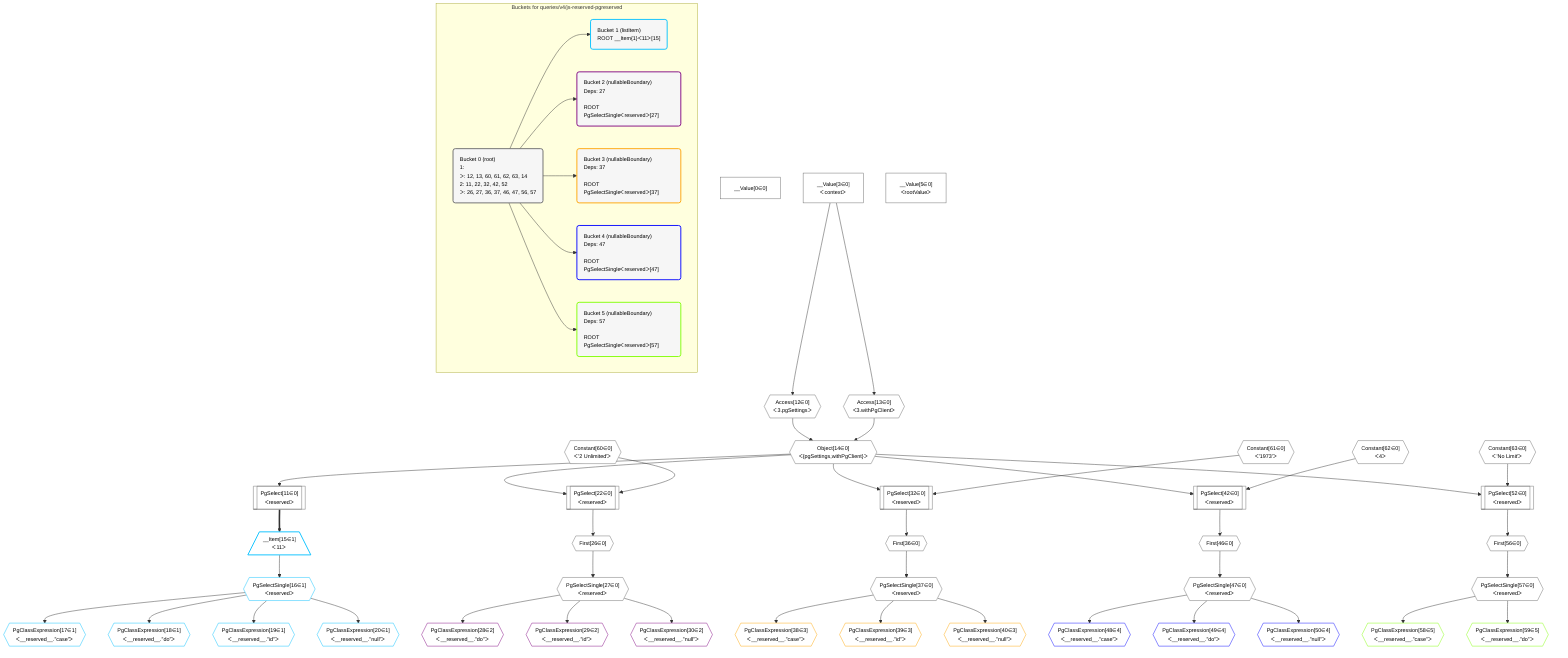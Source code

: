 %%{init: {'themeVariables': { 'fontSize': '12px'}}}%%
graph TD
    classDef path fill:#eee,stroke:#000,color:#000
    classDef plan fill:#fff,stroke-width:1px,color:#000
    classDef itemplan fill:#fff,stroke-width:2px,color:#000
    classDef unbatchedplan fill:#dff,stroke-width:1px,color:#000
    classDef sideeffectplan fill:#fcc,stroke-width:2px,color:#000
    classDef bucket fill:#f6f6f6,color:#000,stroke-width:2px,text-align:left


    %% define steps
    __Value0["__Value[0∈0]"]:::plan
    __Value3["__Value[3∈0]<br />ᐸcontextᐳ"]:::plan
    __Value5["__Value[5∈0]<br />ᐸrootValueᐳ"]:::plan
    Access12{{"Access[12∈0]<br />ᐸ3.pgSettingsᐳ"}}:::plan
    Access13{{"Access[13∈0]<br />ᐸ3.withPgClientᐳ"}}:::plan
    Object14{{"Object[14∈0]<br />ᐸ{pgSettings,withPgClient}ᐳ"}}:::plan
    PgSelect11[["PgSelect[11∈0]<br />ᐸreservedᐳ"]]:::plan
    __Item15[/"__Item[15∈1]<br />ᐸ11ᐳ"\]:::itemplan
    PgSelectSingle16{{"PgSelectSingle[16∈1]<br />ᐸreservedᐳ"}}:::plan
    PgClassExpression17{{"PgClassExpression[17∈1]<br />ᐸ__reserved__.”case”ᐳ"}}:::plan
    PgClassExpression18{{"PgClassExpression[18∈1]<br />ᐸ__reserved__.”do”ᐳ"}}:::plan
    PgClassExpression19{{"PgClassExpression[19∈1]<br />ᐸ__reserved__.”id”ᐳ"}}:::plan
    PgClassExpression20{{"PgClassExpression[20∈1]<br />ᐸ__reserved__.”null”ᐳ"}}:::plan
    Constant60{{"Constant[60∈0]<br />ᐸ'2 Unlimited'ᐳ"}}:::plan
    PgSelect22[["PgSelect[22∈0]<br />ᐸreservedᐳ"]]:::plan
    First26{{"First[26∈0]"}}:::plan
    PgSelectSingle27{{"PgSelectSingle[27∈0]<br />ᐸreservedᐳ"}}:::plan
    PgClassExpression28{{"PgClassExpression[28∈2]<br />ᐸ__reserved__.”do”ᐳ"}}:::plan
    PgClassExpression29{{"PgClassExpression[29∈2]<br />ᐸ__reserved__.”id”ᐳ"}}:::plan
    PgClassExpression30{{"PgClassExpression[30∈2]<br />ᐸ__reserved__.”null”ᐳ"}}:::plan
    Constant61{{"Constant[61∈0]<br />ᐸ'1973'ᐳ"}}:::plan
    PgSelect32[["PgSelect[32∈0]<br />ᐸreservedᐳ"]]:::plan
    First36{{"First[36∈0]"}}:::plan
    PgSelectSingle37{{"PgSelectSingle[37∈0]<br />ᐸreservedᐳ"}}:::plan
    PgClassExpression38{{"PgClassExpression[38∈3]<br />ᐸ__reserved__.”case”ᐳ"}}:::plan
    PgClassExpression39{{"PgClassExpression[39∈3]<br />ᐸ__reserved__.”id”ᐳ"}}:::plan
    PgClassExpression40{{"PgClassExpression[40∈3]<br />ᐸ__reserved__.”null”ᐳ"}}:::plan
    Constant62{{"Constant[62∈0]<br />ᐸ4ᐳ"}}:::plan
    PgSelect42[["PgSelect[42∈0]<br />ᐸreservedᐳ"]]:::plan
    First46{{"First[46∈0]"}}:::plan
    PgSelectSingle47{{"PgSelectSingle[47∈0]<br />ᐸreservedᐳ"}}:::plan
    PgClassExpression48{{"PgClassExpression[48∈4]<br />ᐸ__reserved__.”case”ᐳ"}}:::plan
    PgClassExpression49{{"PgClassExpression[49∈4]<br />ᐸ__reserved__.”do”ᐳ"}}:::plan
    PgClassExpression50{{"PgClassExpression[50∈4]<br />ᐸ__reserved__.”null”ᐳ"}}:::plan
    Constant63{{"Constant[63∈0]<br />ᐸ'No Limit'ᐳ"}}:::plan
    PgSelect52[["PgSelect[52∈0]<br />ᐸreservedᐳ"]]:::plan
    First56{{"First[56∈0]"}}:::plan
    PgSelectSingle57{{"PgSelectSingle[57∈0]<br />ᐸreservedᐳ"}}:::plan
    PgClassExpression58{{"PgClassExpression[58∈5]<br />ᐸ__reserved__.”case”ᐳ"}}:::plan
    PgClassExpression59{{"PgClassExpression[59∈5]<br />ᐸ__reserved__.”do”ᐳ"}}:::plan

    %% plan dependencies
    __Value3 --> Access12
    __Value3 --> Access13
    Access12 & Access13 --> Object14
    Object14 --> PgSelect11
    PgSelect11 ==> __Item15
    __Item15 --> PgSelectSingle16
    PgSelectSingle16 --> PgClassExpression17
    PgSelectSingle16 --> PgClassExpression18
    PgSelectSingle16 --> PgClassExpression19
    PgSelectSingle16 --> PgClassExpression20
    Object14 & Constant60 --> PgSelect22
    PgSelect22 --> First26
    First26 --> PgSelectSingle27
    PgSelectSingle27 --> PgClassExpression28
    PgSelectSingle27 --> PgClassExpression29
    PgSelectSingle27 --> PgClassExpression30
    Object14 & Constant61 --> PgSelect32
    PgSelect32 --> First36
    First36 --> PgSelectSingle37
    PgSelectSingle37 --> PgClassExpression38
    PgSelectSingle37 --> PgClassExpression39
    PgSelectSingle37 --> PgClassExpression40
    Object14 & Constant62 --> PgSelect42
    PgSelect42 --> First46
    First46 --> PgSelectSingle47
    PgSelectSingle47 --> PgClassExpression48
    PgSelectSingle47 --> PgClassExpression49
    PgSelectSingle47 --> PgClassExpression50
    Object14 & Constant63 --> PgSelect52
    PgSelect52 --> First56
    First56 --> PgSelectSingle57
    PgSelectSingle57 --> PgClassExpression58
    PgSelectSingle57 --> PgClassExpression59

    subgraph "Buckets for queries/v4/js-reserved-pgreserved"
    Bucket0("Bucket 0 (root)<br />1: <br />ᐳ: 12, 13, 60, 61, 62, 63, 14<br />2: 11, 22, 32, 42, 52<br />ᐳ: 26, 27, 36, 37, 46, 47, 56, 57"):::bucket
    classDef bucket0 stroke:#696969
    class Bucket0,__Value0,__Value3,__Value5,PgSelect11,Access12,Access13,Object14,PgSelect22,First26,PgSelectSingle27,PgSelect32,First36,PgSelectSingle37,PgSelect42,First46,PgSelectSingle47,PgSelect52,First56,PgSelectSingle57,Constant60,Constant61,Constant62,Constant63 bucket0
    Bucket1("Bucket 1 (listItem)<br />ROOT __Item{1}ᐸ11ᐳ[15]"):::bucket
    classDef bucket1 stroke:#00bfff
    class Bucket1,__Item15,PgSelectSingle16,PgClassExpression17,PgClassExpression18,PgClassExpression19,PgClassExpression20 bucket1
    Bucket2("Bucket 2 (nullableBoundary)<br />Deps: 27<br /><br />ROOT PgSelectSingleᐸreservedᐳ[27]"):::bucket
    classDef bucket2 stroke:#7f007f
    class Bucket2,PgClassExpression28,PgClassExpression29,PgClassExpression30 bucket2
    Bucket3("Bucket 3 (nullableBoundary)<br />Deps: 37<br /><br />ROOT PgSelectSingleᐸreservedᐳ[37]"):::bucket
    classDef bucket3 stroke:#ffa500
    class Bucket3,PgClassExpression38,PgClassExpression39,PgClassExpression40 bucket3
    Bucket4("Bucket 4 (nullableBoundary)<br />Deps: 47<br /><br />ROOT PgSelectSingleᐸreservedᐳ[47]"):::bucket
    classDef bucket4 stroke:#0000ff
    class Bucket4,PgClassExpression48,PgClassExpression49,PgClassExpression50 bucket4
    Bucket5("Bucket 5 (nullableBoundary)<br />Deps: 57<br /><br />ROOT PgSelectSingleᐸreservedᐳ[57]"):::bucket
    classDef bucket5 stroke:#7fff00
    class Bucket5,PgClassExpression58,PgClassExpression59 bucket5
    Bucket0 --> Bucket1 & Bucket2 & Bucket3 & Bucket4 & Bucket5
    end